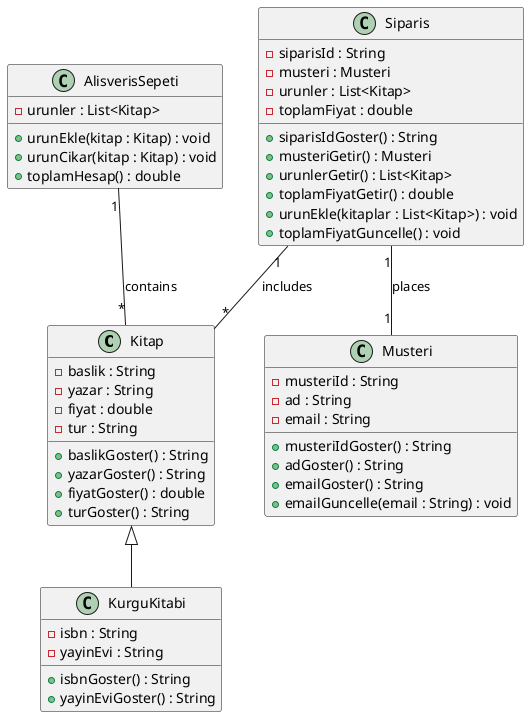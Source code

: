 @startuml

class Kitap {
    - baslik : String
    - yazar : String
    - fiyat : double
    - tur : String
    + baslikGoster() : String
    + yazarGoster() : String
    + fiyatGoster() : double
    + turGoster() : String
}

class KurguKitabi extends Kitap {
    - isbn : String
    - yayinEvi : String
    + isbnGoster() : String
    + yayinEviGoster() : String
}

class AlisverisSepeti {
    - urunler : List<Kitap>
    + urunEkle(kitap : Kitap) : void
    + urunCikar(kitap : Kitap) : void
    + toplamHesap() : double
}

class Musteri {
    - musteriId : String
    - ad : String
    - email : String
    + musteriIdGoster() : String
    + adGoster() : String
    + emailGoster() : String
    + emailGuncelle(email : String) : void
}

class Siparis {
    - siparisId : String
    - musteri : Musteri
    - urunler : List<Kitap>
    - toplamFiyat : double
    + siparisIdGoster() : String
    + musteriGetir() : Musteri
    + urunlerGetir() : List<Kitap>
    + toplamFiyatGetir() : double
    + urunEkle(kitaplar : List<Kitap>) : void
    + toplamFiyatGuncelle() : void
}

AlisverisSepeti "1" -- "*" Kitap : contains
Siparis "1" -- "1" Musteri : places
Siparis "1" -- "*" Kitap : includes

@enduml